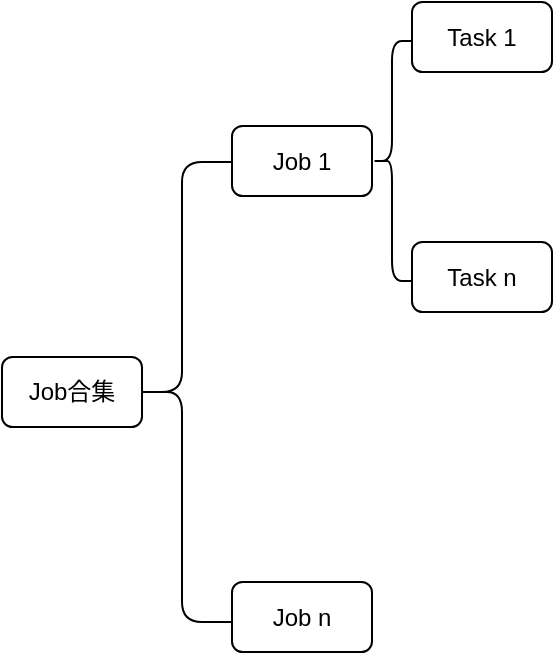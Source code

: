 <mxfile version="16.6.5" type="github">
  <diagram id="DH39zFTLvxtNQJTTqBNM" name="Page-1">
    <mxGraphModel dx="915" dy="575" grid="1" gridSize="10" guides="1" tooltips="1" connect="1" arrows="1" fold="1" page="1" pageScale="1" pageWidth="827" pageHeight="1169" math="0" shadow="0">
      <root>
        <mxCell id="0" />
        <mxCell id="1" parent="0" />
        <mxCell id="-bNfGebxw_dNtSYAj0pV-8" value="" style="shape=curlyBracket;whiteSpace=wrap;html=1;rounded=1;" vertex="1" parent="1">
          <mxGeometry x="222" y="150" width="50" height="230" as="geometry" />
        </mxCell>
        <mxCell id="-bNfGebxw_dNtSYAj0pV-10" value="Job合集" style="whiteSpace=wrap;html=1;rounded=1;" vertex="1" parent="1">
          <mxGeometry x="157" y="247.5" width="70" height="35" as="geometry" />
        </mxCell>
        <mxCell id="-bNfGebxw_dNtSYAj0pV-17" value="Job 1" style="whiteSpace=wrap;html=1;rounded=1;" vertex="1" parent="1">
          <mxGeometry x="272" y="132" width="70" height="35" as="geometry" />
        </mxCell>
        <mxCell id="-bNfGebxw_dNtSYAj0pV-18" value="Job n" style="whiteSpace=wrap;html=1;rounded=1;" vertex="1" parent="1">
          <mxGeometry x="272" y="360" width="70" height="35" as="geometry" />
        </mxCell>
        <mxCell id="-bNfGebxw_dNtSYAj0pV-19" value="" style="shape=curlyBracket;whiteSpace=wrap;html=1;rounded=1;" vertex="1" parent="1">
          <mxGeometry x="342" y="89.5" width="20" height="120" as="geometry" />
        </mxCell>
        <mxCell id="-bNfGebxw_dNtSYAj0pV-20" value="Task 1" style="whiteSpace=wrap;html=1;rounded=1;" vertex="1" parent="1">
          <mxGeometry x="362" y="70" width="70" height="35" as="geometry" />
        </mxCell>
        <mxCell id="-bNfGebxw_dNtSYAj0pV-24" value="Task n" style="whiteSpace=wrap;html=1;rounded=1;" vertex="1" parent="1">
          <mxGeometry x="362" y="190" width="70" height="35" as="geometry" />
        </mxCell>
      </root>
    </mxGraphModel>
  </diagram>
</mxfile>
